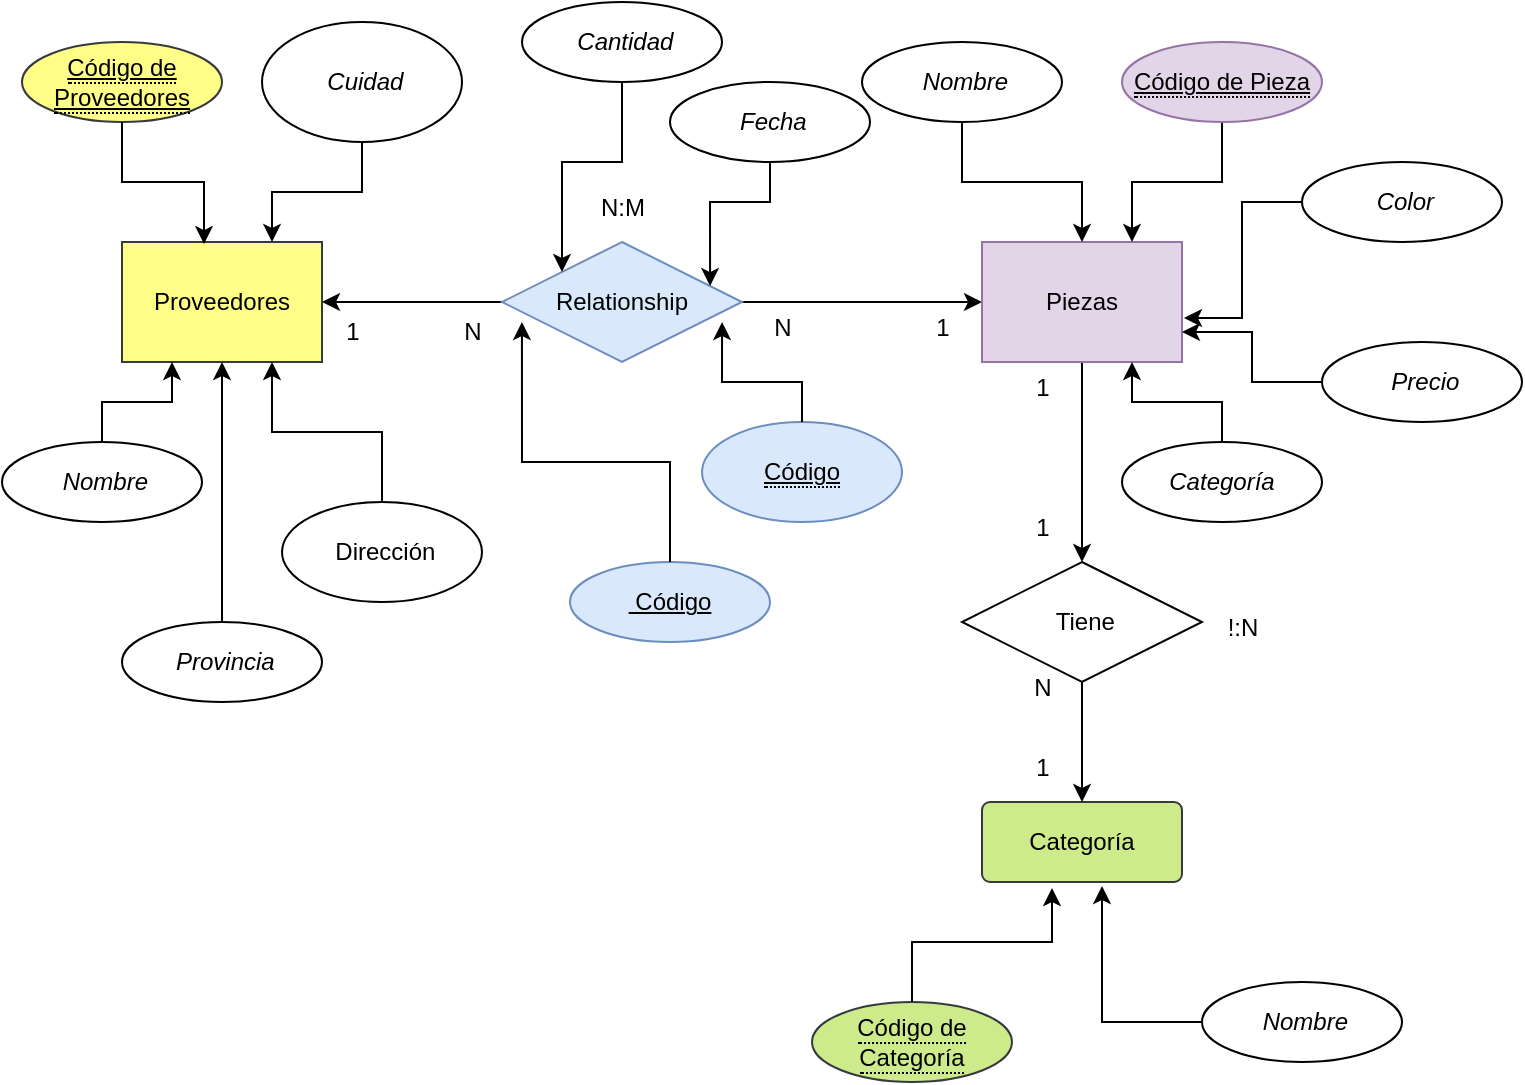 <mxfile version="22.1.11" type="github">
  <diagram name="Página-1" id="-eLApka-o36wwXWw7jOx">
    <mxGraphModel dx="794" dy="564" grid="1" gridSize="10" guides="1" tooltips="1" connect="1" arrows="1" fold="1" page="1" pageScale="1" pageWidth="827" pageHeight="1169" math="0" shadow="0">
      <root>
        <mxCell id="0" />
        <mxCell id="1" parent="0" />
        <mxCell id="SS2V2fwyjj8lu55qieuH-25" style="edgeStyle=orthogonalEdgeStyle;rounded=0;orthogonalLoop=1;jettySize=auto;html=1;entryX=0;entryY=0.5;entryDx=0;entryDy=0;" edge="1" parent="1" source="SS2V2fwyjj8lu55qieuH-2" target="SS2V2fwyjj8lu55qieuH-7">
          <mxGeometry relative="1" as="geometry" />
        </mxCell>
        <mxCell id="SS2V2fwyjj8lu55qieuH-26" value="" style="edgeStyle=orthogonalEdgeStyle;rounded=0;orthogonalLoop=1;jettySize=auto;html=1;" edge="1" parent="1" source="SS2V2fwyjj8lu55qieuH-2" target="SS2V2fwyjj8lu55qieuH-6">
          <mxGeometry relative="1" as="geometry" />
        </mxCell>
        <mxCell id="SS2V2fwyjj8lu55qieuH-2" value="Relationship" style="shape=rhombus;perimeter=rhombusPerimeter;whiteSpace=wrap;html=1;align=center;fillColor=#dae8fc;strokeColor=#6c8ebf;" vertex="1" parent="1">
          <mxGeometry x="280" y="140" width="120" height="60" as="geometry" />
        </mxCell>
        <mxCell id="SS2V2fwyjj8lu55qieuH-4" value="&lt;i&gt;&amp;nbsp;Nombre&lt;/i&gt;" style="ellipse;whiteSpace=wrap;html=1;align=center;" vertex="1" parent="1">
          <mxGeometry x="630" y="510" width="100" height="40" as="geometry" />
        </mxCell>
        <mxCell id="SS2V2fwyjj8lu55qieuH-5" value="&lt;span style=&quot;border-bottom: 1px dotted&quot;&gt;Código de Categoría&lt;/span&gt;" style="ellipse;whiteSpace=wrap;html=1;align=center;fillColor=#cdeb8b;strokeColor=#36393d;" vertex="1" parent="1">
          <mxGeometry x="435" y="520" width="100" height="40" as="geometry" />
        </mxCell>
        <mxCell id="SS2V2fwyjj8lu55qieuH-6" value="Proveedores" style="whiteSpace=wrap;html=1;align=center;fillColor=#ffff88;strokeColor=#36393d;" vertex="1" parent="1">
          <mxGeometry x="90" y="140" width="100" height="60" as="geometry" />
        </mxCell>
        <mxCell id="SS2V2fwyjj8lu55qieuH-91" style="edgeStyle=orthogonalEdgeStyle;rounded=0;orthogonalLoop=1;jettySize=auto;html=1;entryX=0.5;entryY=0;entryDx=0;entryDy=0;" edge="1" parent="1" source="SS2V2fwyjj8lu55qieuH-7" target="SS2V2fwyjj8lu55qieuH-88">
          <mxGeometry relative="1" as="geometry" />
        </mxCell>
        <mxCell id="SS2V2fwyjj8lu55qieuH-7" value="Piezas" style="whiteSpace=wrap;html=1;align=center;fillColor=#e1d5e7;strokeColor=#9673a6;" vertex="1" parent="1">
          <mxGeometry x="520" y="140" width="100" height="60" as="geometry" />
        </mxCell>
        <mxCell id="SS2V2fwyjj8lu55qieuH-8" value="Categoría" style="rounded=1;arcSize=10;whiteSpace=wrap;html=1;align=center;fillColor=#cdeb8b;strokeColor=#36393d;" vertex="1" parent="1">
          <mxGeometry x="520" y="420" width="100" height="40" as="geometry" />
        </mxCell>
        <mxCell id="SS2V2fwyjj8lu55qieuH-28" style="edgeStyle=orthogonalEdgeStyle;rounded=0;orthogonalLoop=1;jettySize=auto;html=1;entryX=0.75;entryY=0;entryDx=0;entryDy=0;" edge="1" parent="1" source="SS2V2fwyjj8lu55qieuH-9" target="SS2V2fwyjj8lu55qieuH-7">
          <mxGeometry relative="1" as="geometry" />
        </mxCell>
        <mxCell id="SS2V2fwyjj8lu55qieuH-9" value="&lt;span style=&quot;border-bottom: 1px dotted&quot;&gt;&lt;u&gt;Código de Pieza&lt;/u&gt;&lt;/span&gt;" style="ellipse;whiteSpace=wrap;html=1;align=center;fillColor=#e1d5e7;strokeColor=#9673a6;" vertex="1" parent="1">
          <mxGeometry x="590" y="40" width="100" height="40" as="geometry" />
        </mxCell>
        <mxCell id="SS2V2fwyjj8lu55qieuH-27" style="edgeStyle=orthogonalEdgeStyle;rounded=0;orthogonalLoop=1;jettySize=auto;html=1;" edge="1" parent="1" source="SS2V2fwyjj8lu55qieuH-10" target="SS2V2fwyjj8lu55qieuH-7">
          <mxGeometry relative="1" as="geometry" />
        </mxCell>
        <mxCell id="SS2V2fwyjj8lu55qieuH-10" value="&lt;i&gt;&amp;nbsp;Nombre&lt;/i&gt;" style="ellipse;whiteSpace=wrap;html=1;align=center;" vertex="1" parent="1">
          <mxGeometry x="460" y="40" width="100" height="40" as="geometry" />
        </mxCell>
        <mxCell id="SS2V2fwyjj8lu55qieuH-52" style="edgeStyle=orthogonalEdgeStyle;rounded=0;orthogonalLoop=1;jettySize=auto;html=1;entryX=0.25;entryY=1;entryDx=0;entryDy=0;" edge="1" parent="1" source="SS2V2fwyjj8lu55qieuH-11" target="SS2V2fwyjj8lu55qieuH-6">
          <mxGeometry relative="1" as="geometry" />
        </mxCell>
        <mxCell id="SS2V2fwyjj8lu55qieuH-11" value="&amp;nbsp;&lt;i&gt;Nombre&lt;/i&gt;" style="ellipse;whiteSpace=wrap;html=1;align=center;" vertex="1" parent="1">
          <mxGeometry x="30" y="240" width="100" height="40" as="geometry" />
        </mxCell>
        <mxCell id="SS2V2fwyjj8lu55qieuH-45" style="edgeStyle=orthogonalEdgeStyle;rounded=0;orthogonalLoop=1;jettySize=auto;html=1;entryX=0.5;entryY=1;entryDx=0;entryDy=0;" edge="1" parent="1" source="SS2V2fwyjj8lu55qieuH-12" target="SS2V2fwyjj8lu55qieuH-6">
          <mxGeometry relative="1" as="geometry" />
        </mxCell>
        <mxCell id="SS2V2fwyjj8lu55qieuH-12" value="&lt;i&gt;&amp;nbsp;Provincia&lt;/i&gt;" style="ellipse;whiteSpace=wrap;html=1;align=center;" vertex="1" parent="1">
          <mxGeometry x="90" y="330" width="100" height="40" as="geometry" />
        </mxCell>
        <mxCell id="SS2V2fwyjj8lu55qieuH-13" value="&lt;span style=&quot;border-bottom: 1px dotted&quot;&gt;&lt;u&gt;Código de Proveedores&lt;/u&gt;&lt;/span&gt;" style="ellipse;whiteSpace=wrap;html=1;align=center;fillColor=#ffff88;strokeColor=#36393d;" vertex="1" parent="1">
          <mxGeometry x="40" y="40" width="100" height="40" as="geometry" />
        </mxCell>
        <mxCell id="SS2V2fwyjj8lu55qieuH-53" style="edgeStyle=orthogonalEdgeStyle;rounded=0;orthogonalLoop=1;jettySize=auto;html=1;entryX=0.75;entryY=0;entryDx=0;entryDy=0;" edge="1" parent="1" source="SS2V2fwyjj8lu55qieuH-14" target="SS2V2fwyjj8lu55qieuH-6">
          <mxGeometry relative="1" as="geometry" />
        </mxCell>
        <mxCell id="SS2V2fwyjj8lu55qieuH-14" value="&lt;i&gt;&amp;nbsp;Cuidad&lt;/i&gt;" style="ellipse;whiteSpace=wrap;html=1;align=center;" vertex="1" parent="1">
          <mxGeometry x="160" y="30" width="100" height="60" as="geometry" />
        </mxCell>
        <mxCell id="SS2V2fwyjj8lu55qieuH-15" value="&lt;i&gt;&amp;nbsp;Color&lt;/i&gt;" style="ellipse;whiteSpace=wrap;html=1;align=center;" vertex="1" parent="1">
          <mxGeometry x="680" y="100" width="100" height="40" as="geometry" />
        </mxCell>
        <mxCell id="SS2V2fwyjj8lu55qieuH-16" value="&lt;i&gt;&amp;nbsp;Fecha&lt;/i&gt;" style="ellipse;whiteSpace=wrap;html=1;align=center;" vertex="1" parent="1">
          <mxGeometry x="364" y="60" width="100" height="40" as="geometry" />
        </mxCell>
        <mxCell id="SS2V2fwyjj8lu55qieuH-31" style="edgeStyle=orthogonalEdgeStyle;rounded=0;orthogonalLoop=1;jettySize=auto;html=1;entryX=0.75;entryY=1;entryDx=0;entryDy=0;" edge="1" parent="1" source="SS2V2fwyjj8lu55qieuH-17" target="SS2V2fwyjj8lu55qieuH-7">
          <mxGeometry relative="1" as="geometry" />
        </mxCell>
        <mxCell id="SS2V2fwyjj8lu55qieuH-17" value="&lt;i&gt;Categoría&lt;/i&gt;" style="ellipse;whiteSpace=wrap;html=1;align=center;" vertex="1" parent="1">
          <mxGeometry x="590" y="240" width="100" height="40" as="geometry" />
        </mxCell>
        <mxCell id="SS2V2fwyjj8lu55qieuH-50" style="edgeStyle=orthogonalEdgeStyle;rounded=0;orthogonalLoop=1;jettySize=auto;html=1;entryX=0.75;entryY=1;entryDx=0;entryDy=0;" edge="1" parent="1" source="SS2V2fwyjj8lu55qieuH-19" target="SS2V2fwyjj8lu55qieuH-6">
          <mxGeometry relative="1" as="geometry" />
        </mxCell>
        <mxCell id="SS2V2fwyjj8lu55qieuH-19" value="&amp;nbsp;Dirección" style="ellipse;whiteSpace=wrap;html=1;align=center;" vertex="1" parent="1">
          <mxGeometry x="170" y="270" width="100" height="50" as="geometry" />
        </mxCell>
        <mxCell id="SS2V2fwyjj8lu55qieuH-74" style="edgeStyle=orthogonalEdgeStyle;rounded=0;orthogonalLoop=1;jettySize=auto;html=1;entryX=0;entryY=0;entryDx=0;entryDy=0;" edge="1" parent="1" source="SS2V2fwyjj8lu55qieuH-20" target="SS2V2fwyjj8lu55qieuH-2">
          <mxGeometry relative="1" as="geometry" />
        </mxCell>
        <mxCell id="SS2V2fwyjj8lu55qieuH-20" value="&lt;i&gt;&amp;nbsp;Cantidad&lt;/i&gt;" style="ellipse;whiteSpace=wrap;html=1;align=center;" vertex="1" parent="1">
          <mxGeometry x="290" y="20" width="100" height="40" as="geometry" />
        </mxCell>
        <mxCell id="SS2V2fwyjj8lu55qieuH-32" style="edgeStyle=orthogonalEdgeStyle;rounded=0;orthogonalLoop=1;jettySize=auto;html=1;entryX=1;entryY=0.75;entryDx=0;entryDy=0;" edge="1" parent="1" source="SS2V2fwyjj8lu55qieuH-21" target="SS2V2fwyjj8lu55qieuH-7">
          <mxGeometry relative="1" as="geometry" />
        </mxCell>
        <mxCell id="SS2V2fwyjj8lu55qieuH-21" value="&lt;i&gt;&amp;nbsp;Precio&lt;/i&gt;" style="ellipse;whiteSpace=wrap;html=1;align=center;" vertex="1" parent="1">
          <mxGeometry x="690" y="190" width="100" height="40" as="geometry" />
        </mxCell>
        <mxCell id="SS2V2fwyjj8lu55qieuH-30" style="edgeStyle=orthogonalEdgeStyle;rounded=0;orthogonalLoop=1;jettySize=auto;html=1;entryX=1.01;entryY=0.633;entryDx=0;entryDy=0;entryPerimeter=0;" edge="1" parent="1" source="SS2V2fwyjj8lu55qieuH-15" target="SS2V2fwyjj8lu55qieuH-7">
          <mxGeometry relative="1" as="geometry" />
        </mxCell>
        <mxCell id="SS2V2fwyjj8lu55qieuH-34" style="edgeStyle=orthogonalEdgeStyle;rounded=0;orthogonalLoop=1;jettySize=auto;html=1;entryX=0.6;entryY=1.05;entryDx=0;entryDy=0;entryPerimeter=0;" edge="1" parent="1" source="SS2V2fwyjj8lu55qieuH-4" target="SS2V2fwyjj8lu55qieuH-8">
          <mxGeometry relative="1" as="geometry" />
        </mxCell>
        <mxCell id="SS2V2fwyjj8lu55qieuH-35" style="edgeStyle=orthogonalEdgeStyle;rounded=0;orthogonalLoop=1;jettySize=auto;html=1;entryX=0.35;entryY=1.075;entryDx=0;entryDy=0;entryPerimeter=0;" edge="1" parent="1" source="SS2V2fwyjj8lu55qieuH-5" target="SS2V2fwyjj8lu55qieuH-8">
          <mxGeometry relative="1" as="geometry" />
        </mxCell>
        <mxCell id="SS2V2fwyjj8lu55qieuH-54" style="edgeStyle=orthogonalEdgeStyle;rounded=0;orthogonalLoop=1;jettySize=auto;html=1;entryX=0.41;entryY=0.017;entryDx=0;entryDy=0;entryPerimeter=0;" edge="1" parent="1" source="SS2V2fwyjj8lu55qieuH-13" target="SS2V2fwyjj8lu55qieuH-6">
          <mxGeometry relative="1" as="geometry" />
        </mxCell>
        <mxCell id="SS2V2fwyjj8lu55qieuH-55" value="&lt;span style=&quot;border-bottom: 1px dotted&quot;&gt;&lt;u&gt;Código&lt;/u&gt;&lt;/span&gt;" style="ellipse;whiteSpace=wrap;html=1;align=center;fillColor=#dae8fc;strokeColor=#6c8ebf;" vertex="1" parent="1">
          <mxGeometry x="380" y="230" width="100" height="50" as="geometry" />
        </mxCell>
        <mxCell id="SS2V2fwyjj8lu55qieuH-56" value="&lt;u&gt;&amp;nbsp;Código&lt;/u&gt;" style="ellipse;whiteSpace=wrap;html=1;align=center;fillColor=#dae8fc;strokeColor=#6c8ebf;" vertex="1" parent="1">
          <mxGeometry x="314" y="300" width="100" height="40" as="geometry" />
        </mxCell>
        <mxCell id="SS2V2fwyjj8lu55qieuH-60" style="edgeStyle=orthogonalEdgeStyle;rounded=0;orthogonalLoop=1;jettySize=auto;html=1;entryX=0.917;entryY=0.667;entryDx=0;entryDy=0;entryPerimeter=0;" edge="1" parent="1" source="SS2V2fwyjj8lu55qieuH-55" target="SS2V2fwyjj8lu55qieuH-2">
          <mxGeometry relative="1" as="geometry" />
        </mxCell>
        <mxCell id="SS2V2fwyjj8lu55qieuH-73" style="edgeStyle=orthogonalEdgeStyle;rounded=0;orthogonalLoop=1;jettySize=auto;html=1;entryX=0.083;entryY=0.667;entryDx=0;entryDy=0;entryPerimeter=0;" edge="1" parent="1" source="SS2V2fwyjj8lu55qieuH-56" target="SS2V2fwyjj8lu55qieuH-2">
          <mxGeometry relative="1" as="geometry" />
        </mxCell>
        <mxCell id="SS2V2fwyjj8lu55qieuH-76" style="edgeStyle=orthogonalEdgeStyle;rounded=0;orthogonalLoop=1;jettySize=auto;html=1;entryX=0.867;entryY=0.367;entryDx=0;entryDy=0;entryPerimeter=0;" edge="1" parent="1" source="SS2V2fwyjj8lu55qieuH-16" target="SS2V2fwyjj8lu55qieuH-2">
          <mxGeometry relative="1" as="geometry" />
        </mxCell>
        <mxCell id="SS2V2fwyjj8lu55qieuH-77" value="1" style="text;html=1;align=center;verticalAlign=middle;resizable=0;points=[];autosize=1;strokeColor=none;fillColor=none;" vertex="1" parent="1">
          <mxGeometry x="190" y="170" width="30" height="30" as="geometry" />
        </mxCell>
        <mxCell id="SS2V2fwyjj8lu55qieuH-78" value="N" style="text;html=1;align=center;verticalAlign=middle;resizable=0;points=[];autosize=1;strokeColor=none;fillColor=none;" vertex="1" parent="1">
          <mxGeometry x="250" y="170" width="30" height="30" as="geometry" />
        </mxCell>
        <mxCell id="SS2V2fwyjj8lu55qieuH-79" value="N:M" style="text;html=1;align=center;verticalAlign=middle;resizable=0;points=[];autosize=1;strokeColor=none;fillColor=none;" vertex="1" parent="1">
          <mxGeometry x="315" y="108" width="50" height="30" as="geometry" />
        </mxCell>
        <mxCell id="SS2V2fwyjj8lu55qieuH-83" value="N" style="text;html=1;align=center;verticalAlign=middle;resizable=0;points=[];autosize=1;strokeColor=none;fillColor=none;" vertex="1" parent="1">
          <mxGeometry x="405" y="168" width="30" height="30" as="geometry" />
        </mxCell>
        <mxCell id="SS2V2fwyjj8lu55qieuH-84" value="1" style="text;html=1;align=center;verticalAlign=middle;resizable=0;points=[];autosize=1;strokeColor=none;fillColor=none;" vertex="1" parent="1">
          <mxGeometry x="485" y="168" width="30" height="30" as="geometry" />
        </mxCell>
        <mxCell id="SS2V2fwyjj8lu55qieuH-89" style="edgeStyle=orthogonalEdgeStyle;rounded=0;orthogonalLoop=1;jettySize=auto;html=1;entryX=0.5;entryY=0;entryDx=0;entryDy=0;" edge="1" parent="1" source="SS2V2fwyjj8lu55qieuH-88" target="SS2V2fwyjj8lu55qieuH-8">
          <mxGeometry relative="1" as="geometry" />
        </mxCell>
        <mxCell id="SS2V2fwyjj8lu55qieuH-88" value="&amp;nbsp;Tiene" style="shape=rhombus;perimeter=rhombusPerimeter;whiteSpace=wrap;html=1;align=center;" vertex="1" parent="1">
          <mxGeometry x="510" y="300" width="120" height="60" as="geometry" />
        </mxCell>
        <mxCell id="SS2V2fwyjj8lu55qieuH-93" value="1" style="text;html=1;align=center;verticalAlign=middle;resizable=0;points=[];autosize=1;strokeColor=none;fillColor=none;" vertex="1" parent="1">
          <mxGeometry x="535" y="198" width="30" height="30" as="geometry" />
        </mxCell>
        <mxCell id="SS2V2fwyjj8lu55qieuH-94" value="1" style="text;html=1;align=center;verticalAlign=middle;resizable=0;points=[];autosize=1;strokeColor=none;fillColor=none;" vertex="1" parent="1">
          <mxGeometry x="535" y="268" width="30" height="30" as="geometry" />
        </mxCell>
        <mxCell id="SS2V2fwyjj8lu55qieuH-95" value="N" style="text;html=1;align=center;verticalAlign=middle;resizable=0;points=[];autosize=1;strokeColor=none;fillColor=none;" vertex="1" parent="1">
          <mxGeometry x="535" y="348" width="30" height="30" as="geometry" />
        </mxCell>
        <mxCell id="SS2V2fwyjj8lu55qieuH-96" value="1" style="text;html=1;align=center;verticalAlign=middle;resizable=0;points=[];autosize=1;strokeColor=none;fillColor=none;" vertex="1" parent="1">
          <mxGeometry x="535" y="388" width="30" height="30" as="geometry" />
        </mxCell>
        <mxCell id="SS2V2fwyjj8lu55qieuH-97" value="!:N" style="text;html=1;align=center;verticalAlign=middle;resizable=0;points=[];autosize=1;strokeColor=none;fillColor=none;" vertex="1" parent="1">
          <mxGeometry x="630" y="318" width="40" height="30" as="geometry" />
        </mxCell>
      </root>
    </mxGraphModel>
  </diagram>
</mxfile>
